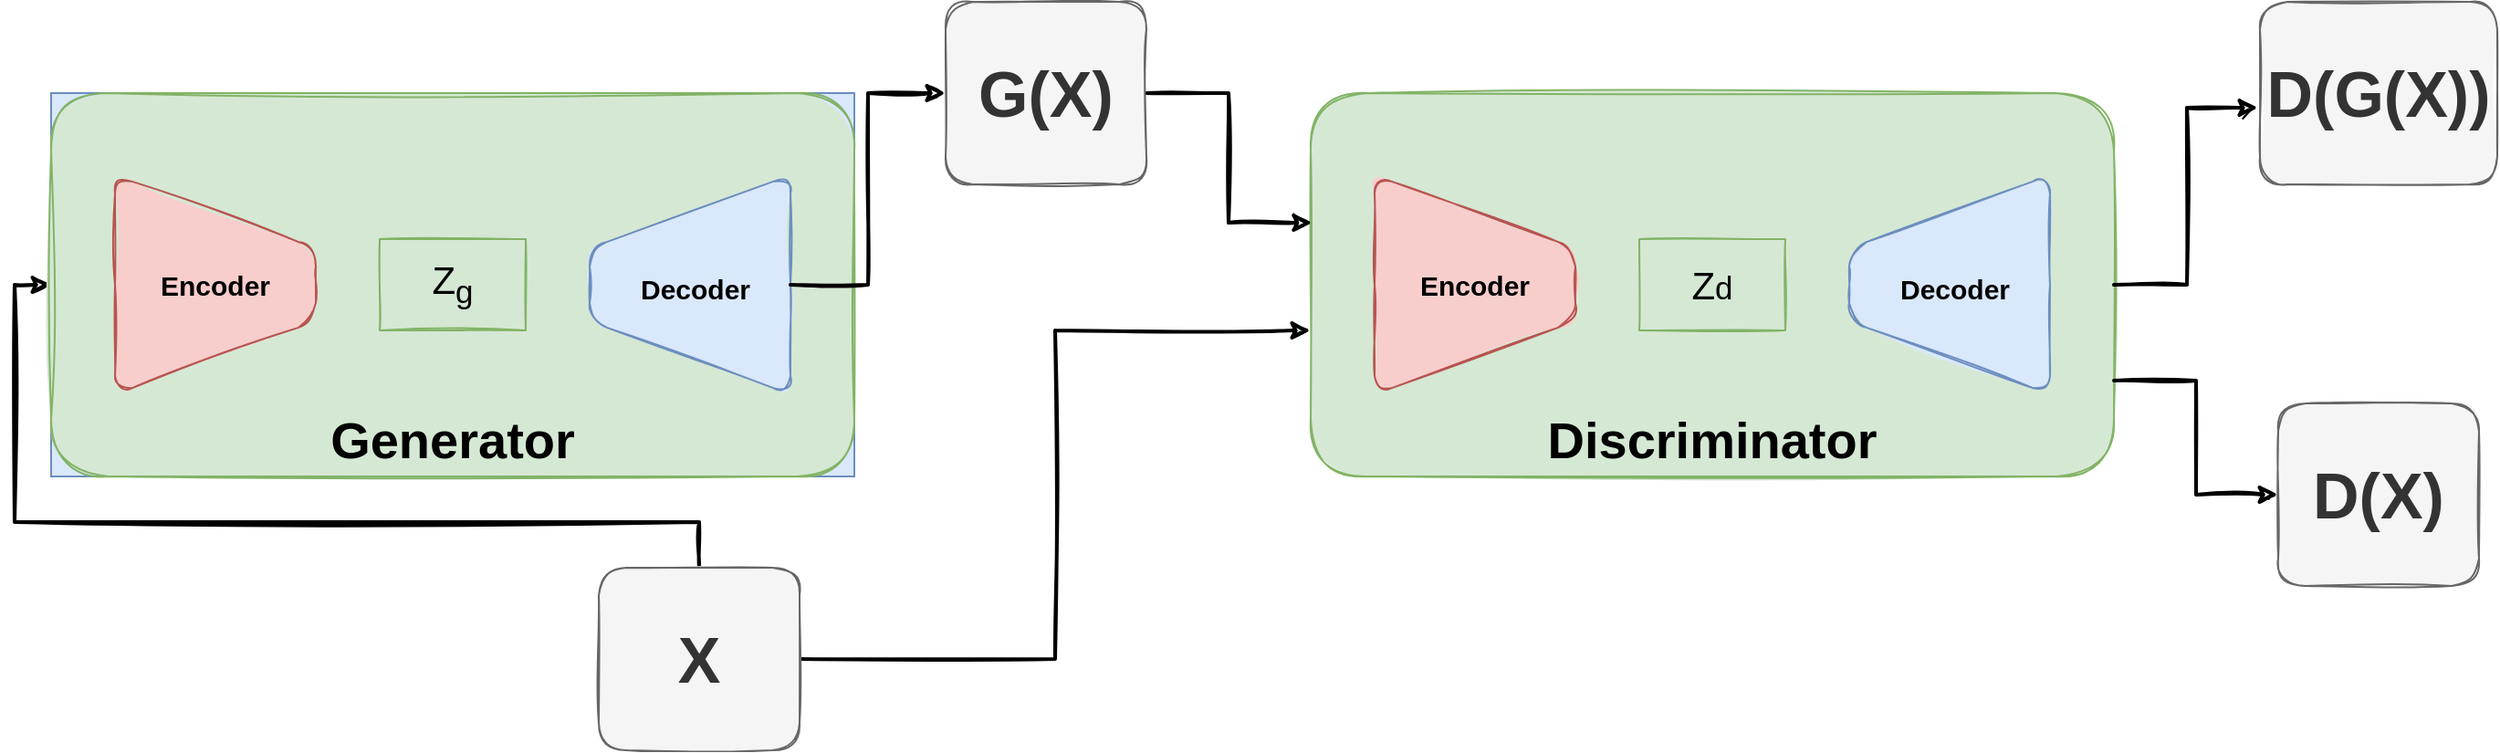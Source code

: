 <mxfile version="16.6.4" type="github">
  <diagram id="3DTcssEhtMqmmN864RM6" name="第 1 页">
    <mxGraphModel dx="1497" dy="734" grid="1" gridSize="10" guides="1" tooltips="1" connect="1" arrows="1" fold="1" page="1" pageScale="1" pageWidth="1169" pageHeight="827" background="none" math="0" shadow="0">
      <root>
        <mxCell id="0" />
        <mxCell id="1" parent="0" />
        <mxCell id="TSHKYTENZhJb_ykjJrxP-28" style="edgeStyle=orthogonalEdgeStyle;rounded=0;sketch=1;jumpStyle=none;orthogonalLoop=1;jettySize=auto;html=1;entryX=0;entryY=0.5;entryDx=0;entryDy=0;shadow=0;fontSize=15;fontColor=#000000;targetPerimeterSpacing=0;strokeColor=default;strokeWidth=2;" edge="1" parent="1" source="TSHKYTENZhJb_ykjJrxP-2" target="TSHKYTENZhJb_ykjJrxP-1">
          <mxGeometry relative="1" as="geometry" />
        </mxCell>
        <mxCell id="TSHKYTENZhJb_ykjJrxP-29" style="edgeStyle=orthogonalEdgeStyle;rounded=0;sketch=1;jumpStyle=none;orthogonalLoop=1;jettySize=auto;html=1;entryX=0;entryY=0.619;entryDx=0;entryDy=0;entryPerimeter=0;shadow=0;fontSize=15;fontColor=#000000;targetPerimeterSpacing=0;strokeColor=default;strokeWidth=2;" edge="1" parent="1" source="TSHKYTENZhJb_ykjJrxP-2" target="TSHKYTENZhJb_ykjJrxP-13">
          <mxGeometry relative="1" as="geometry" />
        </mxCell>
        <mxCell id="TSHKYTENZhJb_ykjJrxP-2" value="&lt;h1&gt;&lt;font style=&quot;font-size: 35px&quot;&gt;X&lt;/font&gt;&lt;/h1&gt;" style="rounded=1;whiteSpace=wrap;html=1;shadow=0;glass=0;fillStyle=solid;fillColor=#f5f5f5;strokeColor=#666666;fontColor=#333333;sketch=1;" vertex="1" parent="1">
          <mxGeometry x="360" y="500" width="110" height="100" as="geometry" />
        </mxCell>
        <mxCell id="TSHKYTENZhJb_ykjJrxP-11" value="" style="group;fillColor=#dae8fc;strokeColor=#6c8ebf;" vertex="1" connectable="0" parent="1">
          <mxGeometry x="60" y="240" width="440" height="210" as="geometry" />
        </mxCell>
        <mxCell id="TSHKYTENZhJb_ykjJrxP-1" value="&lt;span style=&quot;font-size: 28px&quot;&gt;&lt;b&gt;Generator&lt;/b&gt;&lt;/span&gt;" style="rounded=1;whiteSpace=wrap;html=1;shadow=0;glass=0;fillStyle=solid;sketch=1;verticalAlign=bottom;fillColor=#d5e8d4;strokeColor=#82b366;" vertex="1" parent="TSHKYTENZhJb_ykjJrxP-11">
          <mxGeometry width="440" height="210" as="geometry" />
        </mxCell>
        <mxCell id="TSHKYTENZhJb_ykjJrxP-5" value="" style="shape=trapezoid;perimeter=trapezoidPerimeter;whiteSpace=wrap;html=1;fixedSize=1;rounded=1;shadow=0;glass=0;sketch=1;fillStyle=solid;fontSize=28;fillColor=#f8cecc;rotation=90;size=40;strokeColor=#b85450;align=center;" vertex="1" parent="TSHKYTENZhJb_ykjJrxP-11">
          <mxGeometry x="30" y="50" width="120" height="110" as="geometry" />
        </mxCell>
        <mxCell id="TSHKYTENZhJb_ykjJrxP-7" value="&lt;font color=&quot;#000000&quot; size=&quot;1&quot;&gt;&lt;b style=&quot;font-size: 15px&quot;&gt;Encoder&lt;/b&gt;&lt;/font&gt;" style="text;html=1;strokeColor=none;fillColor=none;align=center;verticalAlign=middle;whiteSpace=wrap;rounded=0;shadow=0;glass=0;sketch=1;fillStyle=solid;fontSize=13;fontColor=#E6E6E6;" vertex="1" parent="TSHKYTENZhJb_ykjJrxP-11">
          <mxGeometry x="60" y="90" width="60" height="30" as="geometry" />
        </mxCell>
        <mxCell id="TSHKYTENZhJb_ykjJrxP-8" value="&lt;span style=&quot;font-size: 21px&quot;&gt;Z&lt;sub&gt;g&lt;/sub&gt;&lt;/span&gt;" style="rounded=0;whiteSpace=wrap;html=1;shadow=0;glass=0;sketch=1;fillStyle=solid;fontSize=15;fillColor=#d5e8d4;strokeColor=#82b366;" vertex="1" parent="TSHKYTENZhJb_ykjJrxP-11">
          <mxGeometry x="180" y="80" width="80" height="50" as="geometry" />
        </mxCell>
        <mxCell id="TSHKYTENZhJb_ykjJrxP-9" value="" style="shape=trapezoid;perimeter=trapezoidPerimeter;whiteSpace=wrap;html=1;fixedSize=1;rounded=1;shadow=0;glass=0;sketch=1;fillStyle=solid;fontSize=28;fillColor=#dae8fc;rotation=-90;size=40;strokeColor=#6c8ebf;align=center;" vertex="1" parent="TSHKYTENZhJb_ykjJrxP-11">
          <mxGeometry x="290" y="50" width="120" height="110" as="geometry" />
        </mxCell>
        <mxCell id="TSHKYTENZhJb_ykjJrxP-10" value="&lt;font style=&quot;font-size: 15px&quot;&gt;&lt;b&gt;Decoder&lt;/b&gt;&lt;/font&gt;" style="text;html=1;strokeColor=none;fillColor=none;align=center;verticalAlign=middle;whiteSpace=wrap;rounded=0;shadow=0;glass=0;sketch=1;fillStyle=solid;fontSize=21;fontColor=#000000;" vertex="1" parent="TSHKYTENZhJb_ykjJrxP-11">
          <mxGeometry x="323" y="90" width="60" height="30" as="geometry" />
        </mxCell>
        <mxCell id="TSHKYTENZhJb_ykjJrxP-12" value="" style="group" vertex="1" connectable="0" parent="1">
          <mxGeometry x="750" y="240" width="440" height="210" as="geometry" />
        </mxCell>
        <mxCell id="TSHKYTENZhJb_ykjJrxP-13" value="&lt;span style=&quot;font-size: 28px&quot;&gt;&lt;b&gt;Discriminator&lt;/b&gt;&lt;/span&gt;" style="rounded=1;whiteSpace=wrap;html=1;shadow=0;glass=0;fillStyle=solid;sketch=1;verticalAlign=bottom;fillColor=#d5e8d4;strokeColor=#82b366;" vertex="1" parent="TSHKYTENZhJb_ykjJrxP-12">
          <mxGeometry width="440" height="210" as="geometry" />
        </mxCell>
        <mxCell id="TSHKYTENZhJb_ykjJrxP-14" value="" style="shape=trapezoid;perimeter=trapezoidPerimeter;whiteSpace=wrap;html=1;fixedSize=1;rounded=1;shadow=0;glass=0;sketch=1;fillStyle=solid;fontSize=28;fillColor=#f8cecc;rotation=90;size=40;strokeColor=#b85450;align=center;" vertex="1" parent="TSHKYTENZhJb_ykjJrxP-12">
          <mxGeometry x="30" y="50" width="120" height="110" as="geometry" />
        </mxCell>
        <mxCell id="TSHKYTENZhJb_ykjJrxP-15" value="&lt;font color=&quot;#000000&quot; size=&quot;1&quot;&gt;&lt;b style=&quot;font-size: 15px&quot;&gt;Encoder&lt;/b&gt;&lt;/font&gt;" style="text;html=1;strokeColor=none;fillColor=none;align=center;verticalAlign=middle;whiteSpace=wrap;rounded=0;shadow=0;glass=0;sketch=1;fillStyle=solid;fontSize=13;fontColor=#E6E6E6;" vertex="1" parent="TSHKYTENZhJb_ykjJrxP-12">
          <mxGeometry x="60" y="90" width="60" height="30" as="geometry" />
        </mxCell>
        <mxCell id="TSHKYTENZhJb_ykjJrxP-16" value="&lt;span style=&quot;font-size: 21px&quot;&gt;Z&lt;/span&gt;&lt;span style=&quot;font-size: 17.5px&quot;&gt;d&lt;/span&gt;" style="rounded=0;whiteSpace=wrap;html=1;shadow=0;glass=0;sketch=1;fillStyle=solid;fontSize=15;fillColor=#d5e8d4;strokeColor=#82b366;" vertex="1" parent="TSHKYTENZhJb_ykjJrxP-12">
          <mxGeometry x="180" y="80" width="80" height="50" as="geometry" />
        </mxCell>
        <mxCell id="TSHKYTENZhJb_ykjJrxP-17" value="" style="shape=trapezoid;perimeter=trapezoidPerimeter;whiteSpace=wrap;html=1;fixedSize=1;rounded=1;shadow=0;glass=0;sketch=1;fillStyle=solid;fontSize=28;fillColor=#dae8fc;rotation=-90;size=40;strokeColor=#6c8ebf;align=center;" vertex="1" parent="TSHKYTENZhJb_ykjJrxP-12">
          <mxGeometry x="290" y="50" width="120" height="110" as="geometry" />
        </mxCell>
        <mxCell id="TSHKYTENZhJb_ykjJrxP-18" value="&lt;font style=&quot;font-size: 15px&quot;&gt;&lt;b&gt;Decoder&lt;/b&gt;&lt;/font&gt;" style="text;html=1;strokeColor=none;fillColor=none;align=center;verticalAlign=middle;whiteSpace=wrap;rounded=0;shadow=0;glass=0;sketch=1;fillStyle=solid;fontSize=21;fontColor=#000000;" vertex="1" parent="TSHKYTENZhJb_ykjJrxP-12">
          <mxGeometry x="323" y="90" width="60" height="30" as="geometry" />
        </mxCell>
        <mxCell id="TSHKYTENZhJb_ykjJrxP-32" style="edgeStyle=orthogonalEdgeStyle;rounded=0;sketch=1;jumpStyle=none;orthogonalLoop=1;jettySize=auto;html=1;entryX=0.002;entryY=0.338;entryDx=0;entryDy=0;entryPerimeter=0;shadow=0;fontSize=15;fontColor=#000000;targetPerimeterSpacing=0;strokeColor=default;strokeWidth=2;" edge="1" parent="1" source="TSHKYTENZhJb_ykjJrxP-30" target="TSHKYTENZhJb_ykjJrxP-13">
          <mxGeometry relative="1" as="geometry" />
        </mxCell>
        <mxCell id="TSHKYTENZhJb_ykjJrxP-30" value="&lt;h1&gt;&lt;font style=&quot;font-size: 35px&quot;&gt;G(X)&lt;/font&gt;&lt;/h1&gt;" style="rounded=1;whiteSpace=wrap;html=1;shadow=0;glass=0;fillStyle=solid;fillColor=#f5f5f5;strokeColor=#666666;fontColor=#333333;sketch=1;" vertex="1" parent="1">
          <mxGeometry x="550" y="190" width="110" height="100" as="geometry" />
        </mxCell>
        <mxCell id="TSHKYTENZhJb_ykjJrxP-31" style="edgeStyle=orthogonalEdgeStyle;rounded=0;sketch=1;jumpStyle=none;orthogonalLoop=1;jettySize=auto;html=1;entryX=0;entryY=0.5;entryDx=0;entryDy=0;shadow=0;fontSize=15;fontColor=#000000;targetPerimeterSpacing=0;strokeColor=default;strokeWidth=2;" edge="1" parent="1" source="TSHKYTENZhJb_ykjJrxP-9" target="TSHKYTENZhJb_ykjJrxP-30">
          <mxGeometry relative="1" as="geometry" />
        </mxCell>
        <mxCell id="TSHKYTENZhJb_ykjJrxP-33" value="&lt;h1&gt;&lt;span style=&quot;font-size: 35px&quot;&gt;D(X)&lt;/span&gt;&lt;/h1&gt;" style="rounded=1;whiteSpace=wrap;html=1;shadow=0;glass=0;fillStyle=solid;fillColor=#f5f5f5;strokeColor=#666666;fontColor=#333333;sketch=1;" vertex="1" parent="1">
          <mxGeometry x="1280" y="410" width="110" height="100" as="geometry" />
        </mxCell>
        <mxCell id="TSHKYTENZhJb_ykjJrxP-34" value="&lt;h1&gt;&lt;span style=&quot;font-size: 35px&quot;&gt;D(G(X))&lt;/span&gt;&lt;/h1&gt;" style="rounded=1;whiteSpace=wrap;html=1;shadow=0;glass=0;fillStyle=solid;fillColor=#f5f5f5;strokeColor=#666666;fontColor=#333333;sketch=1;" vertex="1" parent="1">
          <mxGeometry x="1270" y="190" width="130" height="100" as="geometry" />
        </mxCell>
        <mxCell id="TSHKYTENZhJb_ykjJrxP-35" style="edgeStyle=orthogonalEdgeStyle;rounded=0;sketch=1;jumpStyle=none;orthogonalLoop=1;jettySize=auto;html=1;entryX=-0.008;entryY=0.58;entryDx=0;entryDy=0;entryPerimeter=0;shadow=0;fontSize=15;fontColor=#000000;targetPerimeterSpacing=0;strokeColor=default;strokeWidth=2;" edge="1" parent="1" source="TSHKYTENZhJb_ykjJrxP-13" target="TSHKYTENZhJb_ykjJrxP-34">
          <mxGeometry relative="1" as="geometry" />
        </mxCell>
        <mxCell id="TSHKYTENZhJb_ykjJrxP-36" style="edgeStyle=orthogonalEdgeStyle;rounded=0;sketch=1;jumpStyle=none;orthogonalLoop=1;jettySize=auto;html=1;exitX=1;exitY=0.75;exitDx=0;exitDy=0;entryX=0;entryY=0.5;entryDx=0;entryDy=0;shadow=0;fontSize=15;fontColor=#000000;targetPerimeterSpacing=0;strokeColor=default;strokeWidth=2;" edge="1" parent="1" source="TSHKYTENZhJb_ykjJrxP-13" target="TSHKYTENZhJb_ykjJrxP-33">
          <mxGeometry relative="1" as="geometry" />
        </mxCell>
      </root>
    </mxGraphModel>
  </diagram>
</mxfile>
